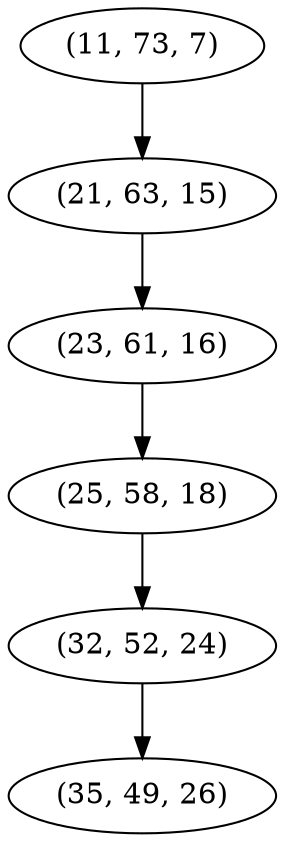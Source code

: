 digraph tree {
    "(11, 73, 7)";
    "(21, 63, 15)";
    "(23, 61, 16)";
    "(25, 58, 18)";
    "(32, 52, 24)";
    "(35, 49, 26)";
    "(11, 73, 7)" -> "(21, 63, 15)";
    "(21, 63, 15)" -> "(23, 61, 16)";
    "(23, 61, 16)" -> "(25, 58, 18)";
    "(25, 58, 18)" -> "(32, 52, 24)";
    "(32, 52, 24)" -> "(35, 49, 26)";
}
